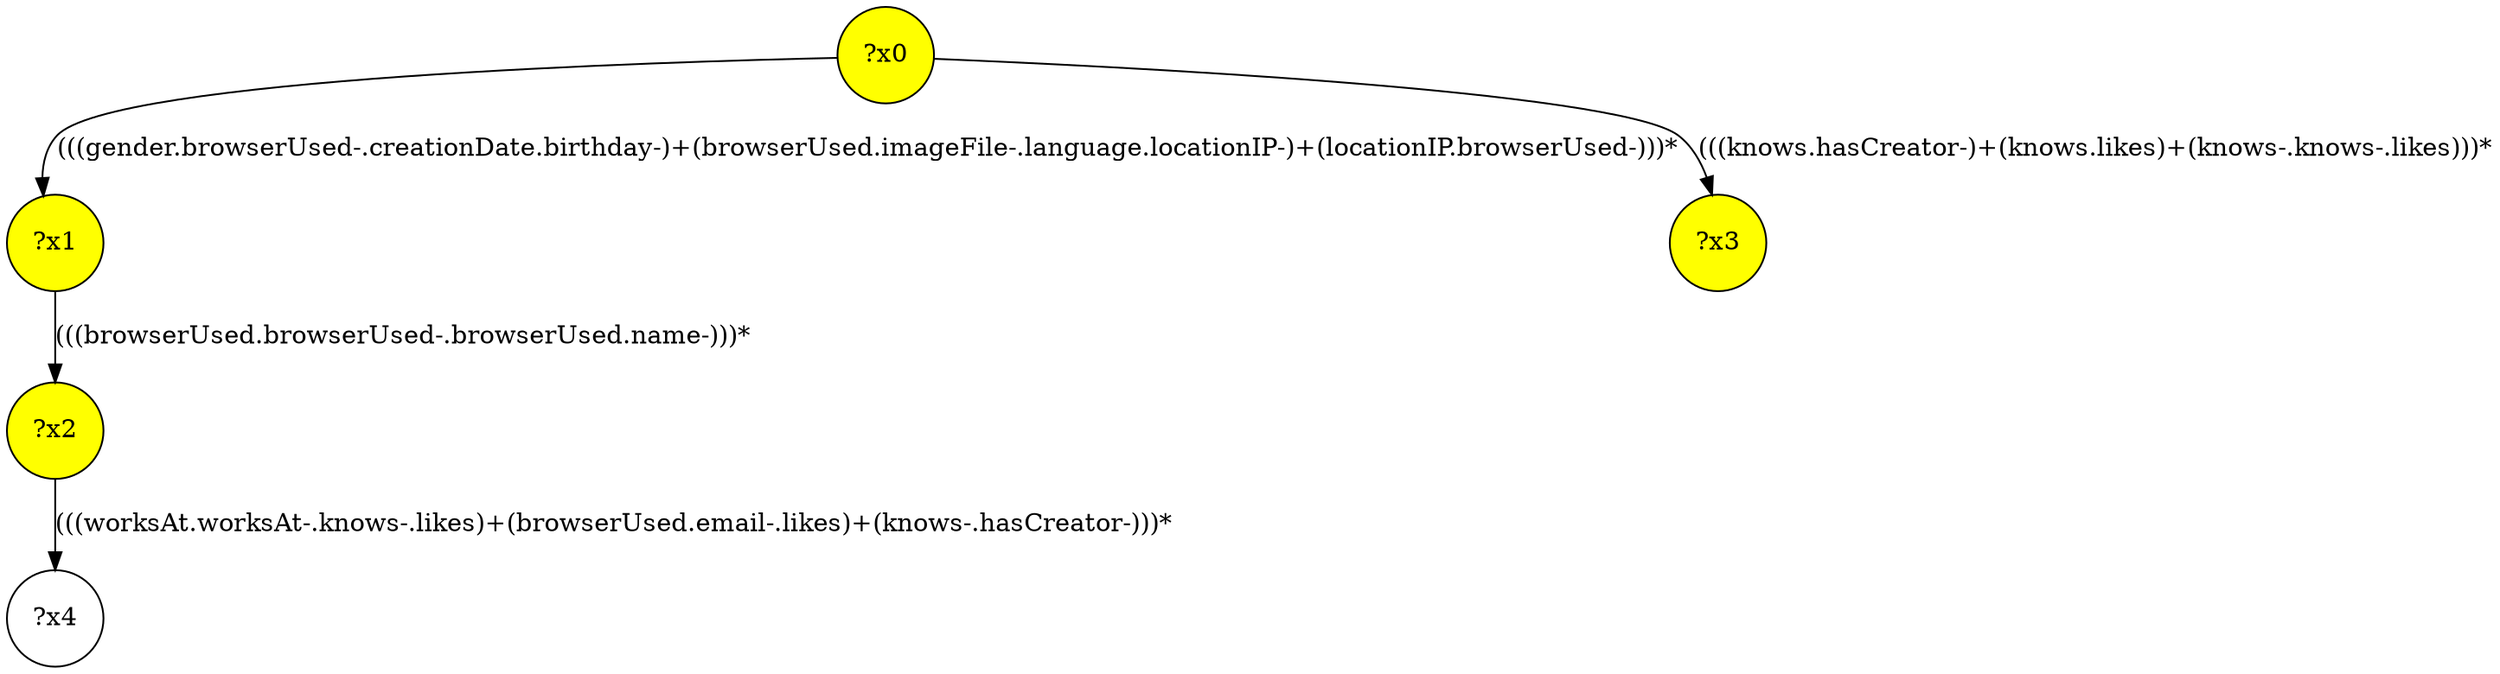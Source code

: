 digraph g {
	x1 [fillcolor="yellow", style="filled," shape=circle, label="?x1"];
	x0 [fillcolor="yellow", style="filled," shape=circle, label="?x0"];
	x2 [fillcolor="yellow", style="filled," shape=circle, label="?x2"];
	x3 [fillcolor="yellow", style="filled," shape=circle, label="?x3"];
	x0 -> x1 [label="(((gender.browserUsed-.creationDate.birthday-)+(browserUsed.imageFile-.language.locationIP-)+(locationIP.browserUsed-)))*"];
	x1 -> x2 [label="(((browserUsed.browserUsed-.browserUsed.name-)))*"];
	x0 -> x3 [label="(((knows.hasCreator-)+(knows.likes)+(knows-.knows-.likes)))*"];
	x4 [shape=circle, label="?x4"];
	x2 -> x4 [label="(((worksAt.worksAt-.knows-.likes)+(browserUsed.email-.likes)+(knows-.hasCreator-)))*"];
}
